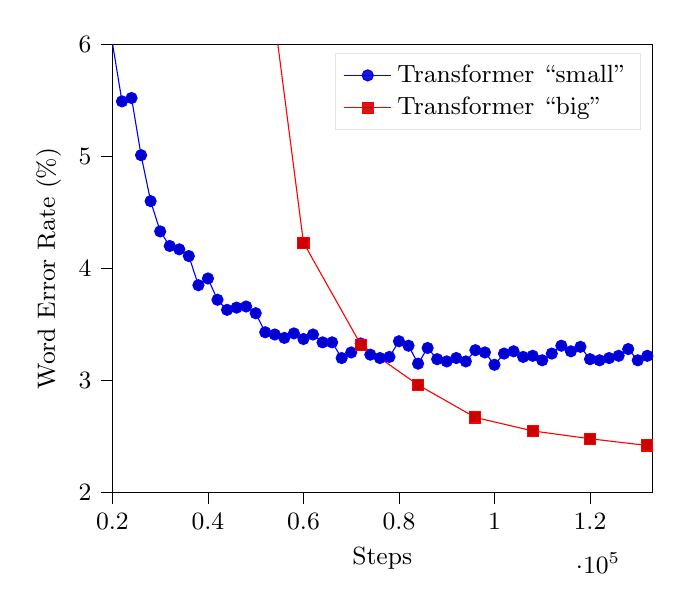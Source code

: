 \begin{tikzpicture}
\small

\begin{axis}[
legend cell align={left},
legend style={fill opacity=0.9, draw opacity=1, text opacity=1, draw=white!90.0!black},
tick align=outside,
tick pos=left,
x grid style={white!69.02!black},
xlabel={Steps},
xmin=20000, xmax=133000,
xtick style={color=black},
y grid style={white!69.02!black},
ylabel={Word Error Rate (\%)},
ymin=2, ymax=6,
ytick style={color=black}
]
\addplot 
table {
0 100.64
2000 66.28
4000 18.36
6000 9.97
8000 8.86
10000 8.79
12000 6.91
14000 7.08
16000 7.11
18000 8.10
20000 6.01
22000 5.49
24000 5.52
26000 5.01
28000 4.60
30000 4.33
32000 4.20
34000 4.17
36000 4.11
38000 3.85
40000 3.91
42000 3.72
44000 3.63
46000 3.65
48000 3.66
50000 3.60
52000 3.43
54000 3.41
56000 3.38
58000 3.42
60000 3.37
62000 3.41
64000 3.34
66000 3.34
68000 3.20
70000 3.25
72000 3.33
74000 3.23
76000 3.20
78000 3.21
80000 3.35
82000 3.31
84000 3.15
86000 3.29
88000 3.19
90000 3.17
92000 3.20
94000 3.17
96000 3.27
98000 3.25
100000 3.14
102000 3.24
104000 3.26
106000 3.21
108000 3.22
110000 3.18
112000 3.24
114000 3.31
116000 3.26
118000 3.30
120000 3.19
122000 3.18
124000 3.20
126000 3.22
128000 3.28
130000 3.18
132000 3.22
};
\addlegendentry{Transformer ``small''}
\addplot 
table {
	0 106.07
	12000 85.37
	24000 56.09
	36000 22.31
	48000 8.19
	60000 4.23
	72000 3.32
	84000 2.96
	96000 2.67
	108000 2.55
	120000 2.48
	132000 2.42
};
\addlegendentry{Transformer ``big''}
\end{axis}

\end{tikzpicture}
